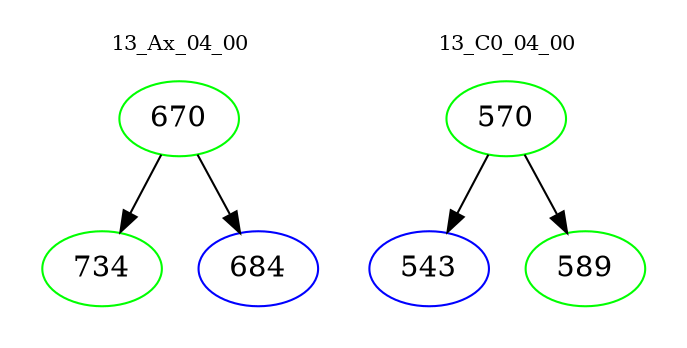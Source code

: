 digraph{
subgraph cluster_0 {
color = white
label = "13_Ax_04_00";
fontsize=10;
T0_670 [label="670", color="green"]
T0_670 -> T0_734 [color="black"]
T0_734 [label="734", color="green"]
T0_670 -> T0_684 [color="black"]
T0_684 [label="684", color="blue"]
}
subgraph cluster_1 {
color = white
label = "13_C0_04_00";
fontsize=10;
T1_570 [label="570", color="green"]
T1_570 -> T1_543 [color="black"]
T1_543 [label="543", color="blue"]
T1_570 -> T1_589 [color="black"]
T1_589 [label="589", color="green"]
}
}
